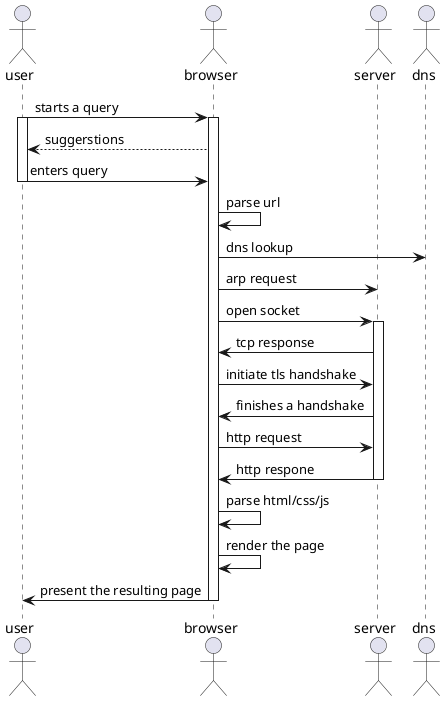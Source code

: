 @startuml
actor user
actor browser
actor server
actor dns
user -> browser : starts a query
activate user
    activate browser
        browser --> user : suggerstions
        user -> browser : enters query
    deactivate user
    browser -> browser : parse url
    browser -> dns : dns lookup
    browser -> server : arp request
    browser -> server : open socket
    activate server
        server -> browser : tcp response
        browser -> server : initiate tls handshake
        server -> browser : finishes a handshake
        browser -> server : http request
        server -> browser : http respone
    deactivate server
    browser -> browser : parse html/css/js
    browser -> browser : render the page
    browser -> user : present the resulting page
deactivate browser

@enduml
